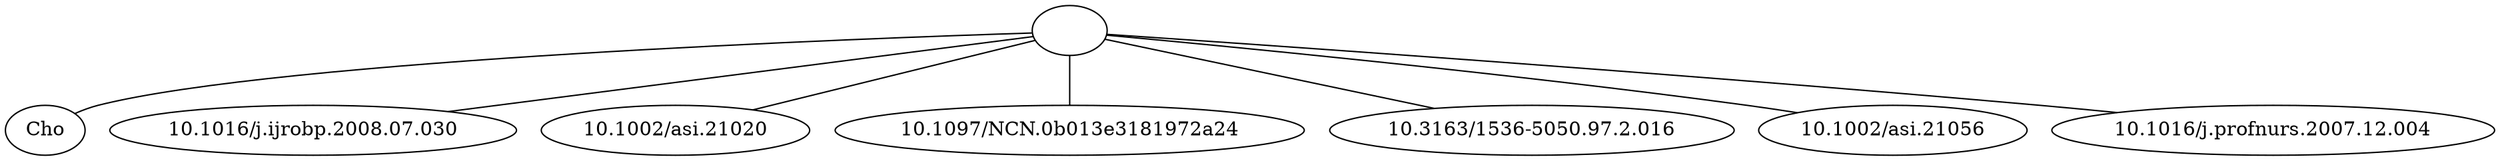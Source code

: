 strict graph mind_map146 {
	"" -- Cho
	"" -- "10.1016/j.ijrobp.2008.07.030"
	"" -- "10.1002/asi.21020"
	"" -- "10.1097/NCN.0b013e3181972a24"
	"" -- "10.3163/1536-5050.97.2.016"
	"" -- "10.1002/asi.21056"
	"" -- "10.1016/j.profnurs.2007.12.004"
}
